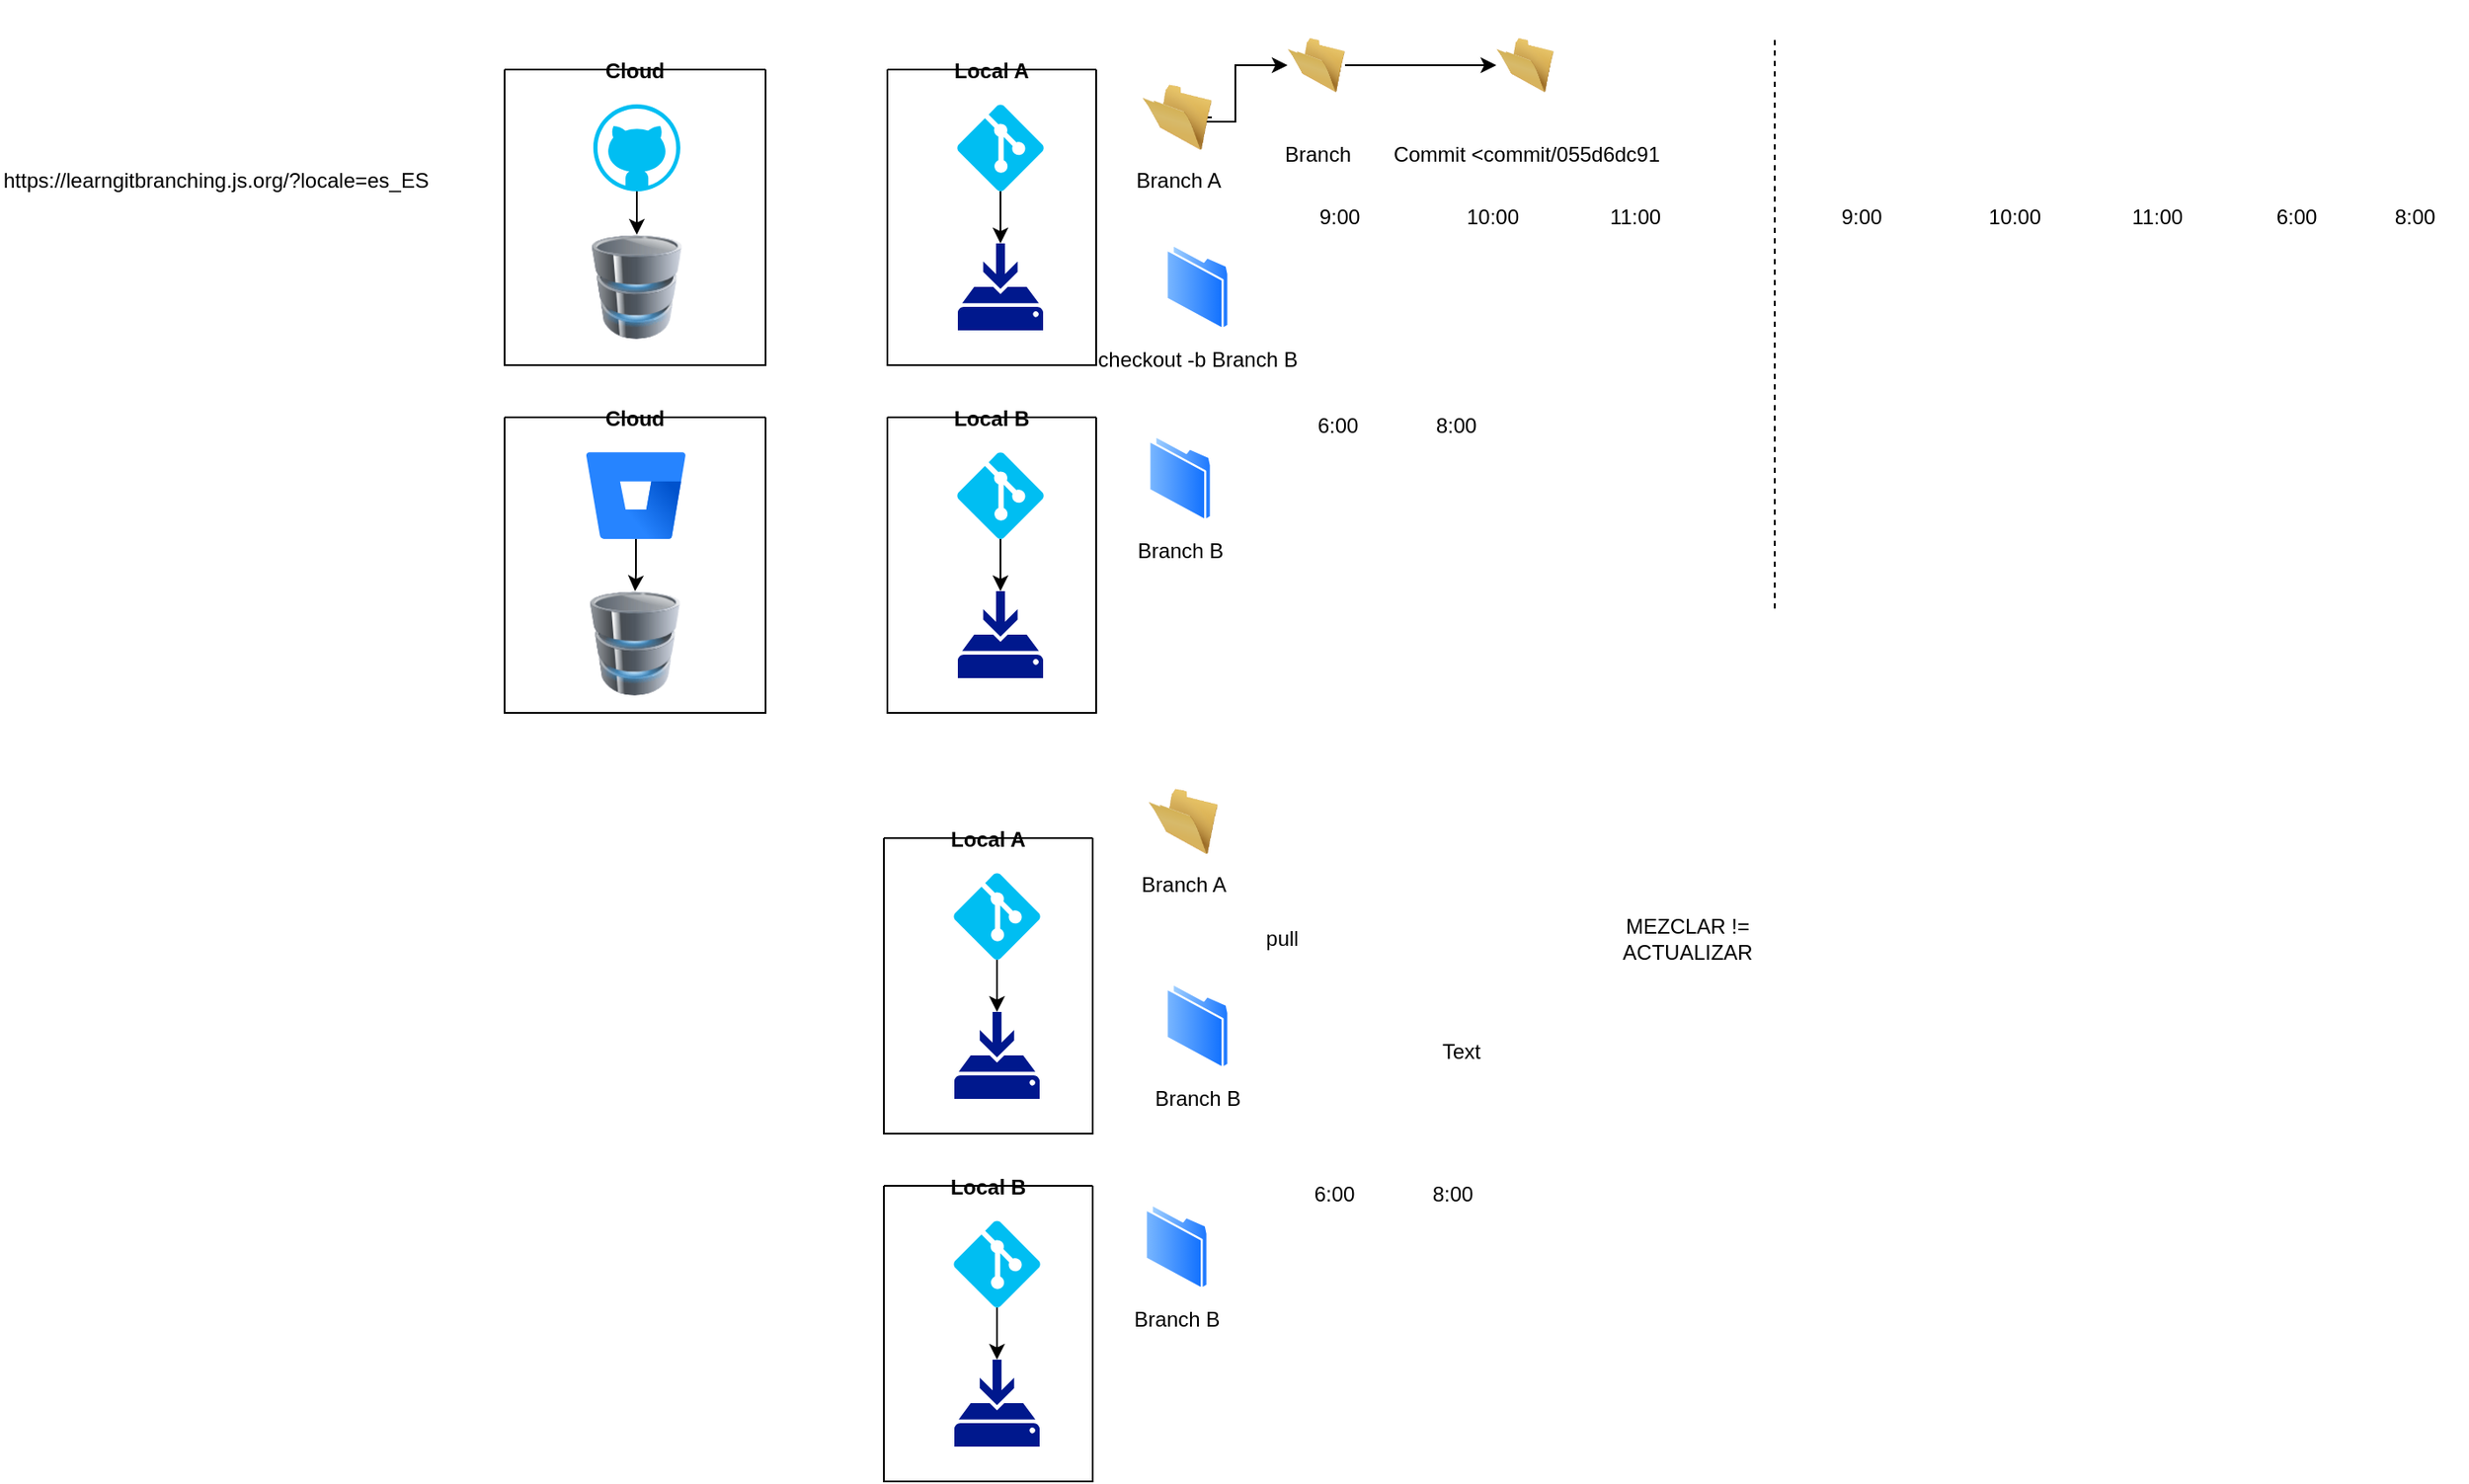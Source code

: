 <mxfile version="20.8.23" type="device"><diagram name="Página-1" id="cGzOBMIK2Kv6gn2JxDmw"><mxGraphModel dx="1446" dy="580" grid="1" gridSize="10" guides="1" tooltips="1" connect="1" arrows="1" fold="1" page="1" pageScale="1" pageWidth="827" pageHeight="1169" math="0" shadow="0"><root><mxCell id="0"/><mxCell id="1" parent="0"/><UserObject label="https://learngitbranching.js.org/?locale=es_ES&amp;nbsp;" link="https://learngitbranching.js.org/?locale=es_ES" id="FEXzO6hurcDYXL9vXZwF-6"><mxCell style="text;whiteSpace=wrap;html=1;" vertex="1" parent="1"><mxGeometry x="20" y="110" width="250" height="20" as="geometry"/></mxCell></UserObject><mxCell id="FEXzO6hurcDYXL9vXZwF-14" value="Local A" style="swimlane;startSize=0;" vertex="1" parent="1"><mxGeometry x="530" y="60" width="120" height="170" as="geometry"><mxRectangle x="555" y="60" width="50" height="40" as="alternateBounds"/></mxGeometry></mxCell><mxCell id="FEXzO6hurcDYXL9vXZwF-22" style="edgeStyle=orthogonalEdgeStyle;rounded=0;orthogonalLoop=1;jettySize=auto;html=1;entryX=0.5;entryY=0;entryDx=0;entryDy=0;entryPerimeter=0;" edge="1" parent="FEXzO6hurcDYXL9vXZwF-14" source="FEXzO6hurcDYXL9vXZwF-1" target="FEXzO6hurcDYXL9vXZwF-7"><mxGeometry relative="1" as="geometry"/></mxCell><mxCell id="FEXzO6hurcDYXL9vXZwF-1" value="" style="verticalLabelPosition=bottom;html=1;verticalAlign=top;align=center;strokeColor=none;fillColor=#00BEF2;shape=mxgraph.azure.git_repository;" vertex="1" parent="FEXzO6hurcDYXL9vXZwF-14"><mxGeometry x="40" y="20" width="50" height="50" as="geometry"/></mxCell><mxCell id="FEXzO6hurcDYXL9vXZwF-7" value="" style="sketch=0;aspect=fixed;pointerEvents=1;shadow=0;dashed=0;html=1;strokeColor=none;labelPosition=center;verticalLabelPosition=bottom;verticalAlign=top;align=center;fillColor=#00188D;shape=mxgraph.mscae.enterprise.backup_local" vertex="1" parent="FEXzO6hurcDYXL9vXZwF-14"><mxGeometry x="40.5" y="100" width="49" height="50" as="geometry"/></mxCell><mxCell id="FEXzO6hurcDYXL9vXZwF-16" value="Cloud" style="swimlane;startSize=0;" vertex="1" parent="1"><mxGeometry x="310" y="60" width="150" height="170" as="geometry"/></mxCell><mxCell id="FEXzO6hurcDYXL9vXZwF-9" value="" style="image;html=1;image=img/lib/clip_art/computers/Database_128x128.png" vertex="1" parent="FEXzO6hurcDYXL9vXZwF-16"><mxGeometry x="48" y="95" width="56" height="60" as="geometry"/></mxCell><mxCell id="FEXzO6hurcDYXL9vXZwF-2" value="" style="verticalLabelPosition=bottom;html=1;verticalAlign=top;align=center;strokeColor=none;fillColor=#00BEF2;shape=mxgraph.azure.github_code;pointerEvents=1;" vertex="1" parent="FEXzO6hurcDYXL9vXZwF-16"><mxGeometry x="51" y="20" width="50" height="50" as="geometry"/></mxCell><mxCell id="FEXzO6hurcDYXL9vXZwF-11" style="edgeStyle=orthogonalEdgeStyle;rounded=0;orthogonalLoop=1;jettySize=auto;html=1;entryX=0.5;entryY=0;entryDx=0;entryDy=0;" edge="1" parent="FEXzO6hurcDYXL9vXZwF-16" source="FEXzO6hurcDYXL9vXZwF-2" target="FEXzO6hurcDYXL9vXZwF-9"><mxGeometry relative="1" as="geometry"/></mxCell><mxCell id="FEXzO6hurcDYXL9vXZwF-19" value="Cloud" style="swimlane;startSize=0;" vertex="1" parent="1"><mxGeometry x="310" y="260" width="150" height="170" as="geometry"/></mxCell><mxCell id="FEXzO6hurcDYXL9vXZwF-21" style="edgeStyle=orthogonalEdgeStyle;rounded=0;orthogonalLoop=1;jettySize=auto;html=1;" edge="1" parent="FEXzO6hurcDYXL9vXZwF-19" source="FEXzO6hurcDYXL9vXZwF-18" target="FEXzO6hurcDYXL9vXZwF-20"><mxGeometry relative="1" as="geometry"/></mxCell><mxCell id="FEXzO6hurcDYXL9vXZwF-18" value="" style="image;image=img/lib/atlassian/Bitbucket_Logo.svg;" vertex="1" parent="FEXzO6hurcDYXL9vXZwF-19"><mxGeometry x="47" y="20" width="57" height="50" as="geometry"/></mxCell><mxCell id="FEXzO6hurcDYXL9vXZwF-20" value="" style="image;html=1;image=img/lib/clip_art/computers/Database_128x128.png" vertex="1" parent="FEXzO6hurcDYXL9vXZwF-19"><mxGeometry x="47" y="100" width="56" height="60" as="geometry"/></mxCell><mxCell id="FEXzO6hurcDYXL9vXZwF-27" style="edgeStyle=orthogonalEdgeStyle;rounded=0;orthogonalLoop=1;jettySize=auto;html=1;entryX=0;entryY=0.5;entryDx=0;entryDy=0;exitX=1;exitY=0.5;exitDx=0;exitDy=0;" edge="1" parent="1" source="FEXzO6hurcDYXL9vXZwF-31" target="FEXzO6hurcDYXL9vXZwF-25"><mxGeometry relative="1" as="geometry"><mxPoint x="720.0" y="65.034" as="sourcePoint"/><Array as="points"><mxPoint x="703" y="90"/><mxPoint x="730" y="90"/><mxPoint x="730" y="58"/></Array></mxGeometry></mxCell><mxCell id="FEXzO6hurcDYXL9vXZwF-33" style="edgeStyle=orthogonalEdgeStyle;rounded=0;orthogonalLoop=1;jettySize=auto;html=1;entryX=0;entryY=0.5;entryDx=0;entryDy=0;" edge="1" parent="1" source="FEXzO6hurcDYXL9vXZwF-25" target="FEXzO6hurcDYXL9vXZwF-32"><mxGeometry relative="1" as="geometry"/></mxCell><mxCell id="FEXzO6hurcDYXL9vXZwF-25" value="Branch" style="image;html=1;image=img/lib/clip_art/general/Empty_Folder_128x128.png" vertex="1" parent="1"><mxGeometry x="760" y="20" width="33" height="75" as="geometry"/></mxCell><mxCell id="FEXzO6hurcDYXL9vXZwF-31" value="Branch A" style="image;html=1;image=img/lib/clip_art/general/Empty_Folder_128x128.png" vertex="1" parent="1"><mxGeometry x="676.5" y="65" width="40" height="45" as="geometry"/></mxCell><mxCell id="FEXzO6hurcDYXL9vXZwF-32" value="Commit &amp;lt;commit/055d6dc91" style="image;html=1;image=img/lib/clip_art/general/Empty_Folder_128x128.png" vertex="1" parent="1"><mxGeometry x="880" y="20" width="33" height="75" as="geometry"/></mxCell><mxCell id="FEXzO6hurcDYXL9vXZwF-36" value="Local B" style="swimlane;startSize=0;" vertex="1" parent="1"><mxGeometry x="530" y="260" width="120" height="170" as="geometry"><mxRectangle x="555" y="60" width="50" height="40" as="alternateBounds"/></mxGeometry></mxCell><mxCell id="FEXzO6hurcDYXL9vXZwF-37" style="edgeStyle=orthogonalEdgeStyle;rounded=0;orthogonalLoop=1;jettySize=auto;html=1;entryX=0.5;entryY=0;entryDx=0;entryDy=0;entryPerimeter=0;" edge="1" parent="FEXzO6hurcDYXL9vXZwF-36" source="FEXzO6hurcDYXL9vXZwF-38" target="FEXzO6hurcDYXL9vXZwF-39"><mxGeometry relative="1" as="geometry"/></mxCell><mxCell id="FEXzO6hurcDYXL9vXZwF-38" value="" style="verticalLabelPosition=bottom;html=1;verticalAlign=top;align=center;strokeColor=none;fillColor=#00BEF2;shape=mxgraph.azure.git_repository;" vertex="1" parent="FEXzO6hurcDYXL9vXZwF-36"><mxGeometry x="40" y="20" width="50" height="50" as="geometry"/></mxCell><mxCell id="FEXzO6hurcDYXL9vXZwF-39" value="" style="sketch=0;aspect=fixed;pointerEvents=1;shadow=0;dashed=0;html=1;strokeColor=none;labelPosition=center;verticalLabelPosition=bottom;verticalAlign=top;align=center;fillColor=#00188D;shape=mxgraph.mscae.enterprise.backup_local" vertex="1" parent="FEXzO6hurcDYXL9vXZwF-36"><mxGeometry x="40.5" y="100" width="49" height="50" as="geometry"/></mxCell><mxCell id="FEXzO6hurcDYXL9vXZwF-42" value="Branch B" style="aspect=fixed;perimeter=ellipsePerimeter;html=1;align=center;shadow=0;dashed=0;spacingTop=3;image;image=img/lib/active_directory/folder.svg;" vertex="1" parent="1"><mxGeometry x="680" y="270" width="36.5" height="50" as="geometry"/></mxCell><mxCell id="FEXzO6hurcDYXL9vXZwF-44" value="checkout -b Branch B" style="aspect=fixed;perimeter=ellipsePerimeter;html=1;align=center;shadow=0;dashed=0;spacingTop=3;image;image=img/lib/active_directory/folder.svg;" vertex="1" parent="1"><mxGeometry x="690" y="160" width="36.5" height="50" as="geometry"/></mxCell><mxCell id="FEXzO6hurcDYXL9vXZwF-45" value="" style="shape=image;html=1;verticalAlign=top;verticalLabelPosition=bottom;labelBackgroundColor=#ffffff;imageAspect=0;aspect=fixed;image=https://cdn0.iconfinder.com/data/icons/phosphor-regular-vol-3/256/git-commit-128.png" vertex="1" parent="1"><mxGeometry x="760" y="152" width="58" height="58" as="geometry"/></mxCell><mxCell id="FEXzO6hurcDYXL9vXZwF-46" value="" style="shape=image;html=1;verticalAlign=top;verticalLabelPosition=bottom;labelBackgroundColor=#ffffff;imageAspect=0;aspect=fixed;image=https://cdn0.iconfinder.com/data/icons/phosphor-regular-vol-3/256/git-commit-128.png" vertex="1" parent="1"><mxGeometry x="850" y="152" width="58" height="58" as="geometry"/></mxCell><mxCell id="FEXzO6hurcDYXL9vXZwF-47" value="" style="shape=image;html=1;verticalAlign=top;verticalLabelPosition=bottom;labelBackgroundColor=#ffffff;imageAspect=0;aspect=fixed;image=https://cdn0.iconfinder.com/data/icons/phosphor-regular-vol-3/256/git-commit-128.png" vertex="1" parent="1"><mxGeometry x="930" y="152" width="58" height="58" as="geometry"/></mxCell><mxCell id="FEXzO6hurcDYXL9vXZwF-50" value="" style="shape=image;html=1;verticalAlign=top;verticalLabelPosition=bottom;labelBackgroundColor=#ffffff;imageAspect=0;aspect=fixed;image=https://cdn0.iconfinder.com/data/icons/phosphor-fill-vol-3/256/git-commit-fill-128.png" vertex="1" parent="1"><mxGeometry x="759" y="270" width="60" height="60" as="geometry"/></mxCell><mxCell id="FEXzO6hurcDYXL9vXZwF-51" value="" style="shape=image;html=1;verticalAlign=top;verticalLabelPosition=bottom;labelBackgroundColor=#ffffff;imageAspect=0;aspect=fixed;image=https://cdn0.iconfinder.com/data/icons/phosphor-fill-vol-3/256/git-commit-fill-128.png" vertex="1" parent="1"><mxGeometry x="827" y="270" width="60" height="60" as="geometry"/></mxCell><mxCell id="FEXzO6hurcDYXL9vXZwF-54" value="9:00" style="text;html=1;strokeColor=none;fillColor=none;align=center;verticalAlign=middle;whiteSpace=wrap;rounded=0;" vertex="1" parent="1"><mxGeometry x="760" y="130" width="60" height="30" as="geometry"/></mxCell><mxCell id="FEXzO6hurcDYXL9vXZwF-56" value="10:00" style="text;html=1;strokeColor=none;fillColor=none;align=center;verticalAlign=middle;whiteSpace=wrap;rounded=0;" vertex="1" parent="1"><mxGeometry x="848" y="130" width="60" height="30" as="geometry"/></mxCell><mxCell id="FEXzO6hurcDYXL9vXZwF-57" value="11:00" style="text;html=1;strokeColor=none;fillColor=none;align=center;verticalAlign=middle;whiteSpace=wrap;rounded=0;" vertex="1" parent="1"><mxGeometry x="930" y="130" width="60" height="30" as="geometry"/></mxCell><mxCell id="FEXzO6hurcDYXL9vXZwF-59" value="6:00" style="text;html=1;strokeColor=none;fillColor=none;align=center;verticalAlign=middle;whiteSpace=wrap;rounded=0;" vertex="1" parent="1"><mxGeometry x="759" y="250" width="60" height="30" as="geometry"/></mxCell><mxCell id="FEXzO6hurcDYXL9vXZwF-60" value="8:00" style="text;html=1;strokeColor=none;fillColor=none;align=center;verticalAlign=middle;whiteSpace=wrap;rounded=0;" vertex="1" parent="1"><mxGeometry x="827" y="250" width="60" height="30" as="geometry"/></mxCell><mxCell id="FEXzO6hurcDYXL9vXZwF-63" value="" style="endArrow=none;dashed=1;html=1;rounded=0;" edge="1" parent="1"><mxGeometry width="50" height="50" relative="1" as="geometry"><mxPoint x="1040" y="370" as="sourcePoint"/><mxPoint x="1040" y="40" as="targetPoint"/></mxGeometry></mxCell><mxCell id="FEXzO6hurcDYXL9vXZwF-64" value="" style="shape=image;html=1;verticalAlign=top;verticalLabelPosition=bottom;labelBackgroundColor=#ffffff;imageAspect=0;aspect=fixed;image=https://cdn0.iconfinder.com/data/icons/phosphor-regular-vol-3/256/git-commit-128.png" vertex="1" parent="1"><mxGeometry x="1060" y="152" width="58" height="58" as="geometry"/></mxCell><mxCell id="FEXzO6hurcDYXL9vXZwF-65" value="" style="shape=image;html=1;verticalAlign=top;verticalLabelPosition=bottom;labelBackgroundColor=#ffffff;imageAspect=0;aspect=fixed;image=https://cdn0.iconfinder.com/data/icons/phosphor-regular-vol-3/256/git-commit-128.png" vertex="1" parent="1"><mxGeometry x="1150" y="152" width="58" height="58" as="geometry"/></mxCell><mxCell id="FEXzO6hurcDYXL9vXZwF-66" value="" style="shape=image;html=1;verticalAlign=top;verticalLabelPosition=bottom;labelBackgroundColor=#ffffff;imageAspect=0;aspect=fixed;image=https://cdn0.iconfinder.com/data/icons/phosphor-regular-vol-3/256/git-commit-128.png" vertex="1" parent="1"><mxGeometry x="1230" y="152" width="58" height="58" as="geometry"/></mxCell><mxCell id="FEXzO6hurcDYXL9vXZwF-67" value="9:00" style="text;html=1;strokeColor=none;fillColor=none;align=center;verticalAlign=middle;whiteSpace=wrap;rounded=0;" vertex="1" parent="1"><mxGeometry x="1060" y="130" width="60" height="30" as="geometry"/></mxCell><mxCell id="FEXzO6hurcDYXL9vXZwF-68" value="10:00" style="text;html=1;strokeColor=none;fillColor=none;align=center;verticalAlign=middle;whiteSpace=wrap;rounded=0;" vertex="1" parent="1"><mxGeometry x="1148" y="130" width="60" height="30" as="geometry"/></mxCell><mxCell id="FEXzO6hurcDYXL9vXZwF-69" value="11:00" style="text;html=1;strokeColor=none;fillColor=none;align=center;verticalAlign=middle;whiteSpace=wrap;rounded=0;" vertex="1" parent="1"><mxGeometry x="1230" y="130" width="60" height="30" as="geometry"/></mxCell><mxCell id="FEXzO6hurcDYXL9vXZwF-70" value="" style="shape=image;html=1;verticalAlign=top;verticalLabelPosition=bottom;labelBackgroundColor=#ffffff;imageAspect=0;aspect=fixed;image=https://cdn0.iconfinder.com/data/icons/phosphor-fill-vol-3/256/git-commit-fill-128.png" vertex="1" parent="1"><mxGeometry x="1310" y="150" width="60" height="60" as="geometry"/></mxCell><mxCell id="FEXzO6hurcDYXL9vXZwF-71" value="" style="shape=image;html=1;verticalAlign=top;verticalLabelPosition=bottom;labelBackgroundColor=#ffffff;imageAspect=0;aspect=fixed;image=https://cdn0.iconfinder.com/data/icons/phosphor-fill-vol-3/256/git-commit-fill-128.png" vertex="1" parent="1"><mxGeometry x="1378" y="150" width="60" height="60" as="geometry"/></mxCell><mxCell id="FEXzO6hurcDYXL9vXZwF-72" value="6:00" style="text;html=1;strokeColor=none;fillColor=none;align=center;verticalAlign=middle;whiteSpace=wrap;rounded=0;" vertex="1" parent="1"><mxGeometry x="1310" y="130" width="60" height="30" as="geometry"/></mxCell><mxCell id="FEXzO6hurcDYXL9vXZwF-73" value="8:00" style="text;html=1;strokeColor=none;fillColor=none;align=center;verticalAlign=middle;whiteSpace=wrap;rounded=0;" vertex="1" parent="1"><mxGeometry x="1378" y="130" width="60" height="30" as="geometry"/></mxCell><mxCell id="FEXzO6hurcDYXL9vXZwF-74" value="Local A" style="swimlane;startSize=0;" vertex="1" parent="1"><mxGeometry x="528" y="502" width="120" height="170" as="geometry"><mxRectangle x="555" y="60" width="50" height="40" as="alternateBounds"/></mxGeometry></mxCell><mxCell id="FEXzO6hurcDYXL9vXZwF-75" style="edgeStyle=orthogonalEdgeStyle;rounded=0;orthogonalLoop=1;jettySize=auto;html=1;entryX=0.5;entryY=0;entryDx=0;entryDy=0;entryPerimeter=0;" edge="1" parent="FEXzO6hurcDYXL9vXZwF-74" source="FEXzO6hurcDYXL9vXZwF-76" target="FEXzO6hurcDYXL9vXZwF-77"><mxGeometry relative="1" as="geometry"/></mxCell><mxCell id="FEXzO6hurcDYXL9vXZwF-76" value="" style="verticalLabelPosition=bottom;html=1;verticalAlign=top;align=center;strokeColor=none;fillColor=#00BEF2;shape=mxgraph.azure.git_repository;" vertex="1" parent="FEXzO6hurcDYXL9vXZwF-74"><mxGeometry x="40" y="20" width="50" height="50" as="geometry"/></mxCell><mxCell id="FEXzO6hurcDYXL9vXZwF-77" value="" style="sketch=0;aspect=fixed;pointerEvents=1;shadow=0;dashed=0;html=1;strokeColor=none;labelPosition=center;verticalLabelPosition=bottom;verticalAlign=top;align=center;fillColor=#00188D;shape=mxgraph.mscae.enterprise.backup_local" vertex="1" parent="FEXzO6hurcDYXL9vXZwF-74"><mxGeometry x="40.5" y="100" width="49" height="50" as="geometry"/></mxCell><mxCell id="FEXzO6hurcDYXL9vXZwF-81" value="Local B" style="swimlane;startSize=0;" vertex="1" parent="1"><mxGeometry x="528" y="702" width="120" height="170" as="geometry"><mxRectangle x="555" y="60" width="50" height="40" as="alternateBounds"/></mxGeometry></mxCell><mxCell id="FEXzO6hurcDYXL9vXZwF-82" style="edgeStyle=orthogonalEdgeStyle;rounded=0;orthogonalLoop=1;jettySize=auto;html=1;entryX=0.5;entryY=0;entryDx=0;entryDy=0;entryPerimeter=0;" edge="1" parent="FEXzO6hurcDYXL9vXZwF-81" source="FEXzO6hurcDYXL9vXZwF-83" target="FEXzO6hurcDYXL9vXZwF-84"><mxGeometry relative="1" as="geometry"/></mxCell><mxCell id="FEXzO6hurcDYXL9vXZwF-83" value="" style="verticalLabelPosition=bottom;html=1;verticalAlign=top;align=center;strokeColor=none;fillColor=#00BEF2;shape=mxgraph.azure.git_repository;" vertex="1" parent="FEXzO6hurcDYXL9vXZwF-81"><mxGeometry x="40" y="20" width="50" height="50" as="geometry"/></mxCell><mxCell id="FEXzO6hurcDYXL9vXZwF-84" value="" style="sketch=0;aspect=fixed;pointerEvents=1;shadow=0;dashed=0;html=1;strokeColor=none;labelPosition=center;verticalLabelPosition=bottom;verticalAlign=top;align=center;fillColor=#00188D;shape=mxgraph.mscae.enterprise.backup_local" vertex="1" parent="FEXzO6hurcDYXL9vXZwF-81"><mxGeometry x="40.5" y="100" width="49" height="50" as="geometry"/></mxCell><mxCell id="FEXzO6hurcDYXL9vXZwF-85" value="Branch B" style="aspect=fixed;perimeter=ellipsePerimeter;html=1;align=center;shadow=0;dashed=0;spacingTop=3;image;image=img/lib/active_directory/folder.svg;" vertex="1" parent="1"><mxGeometry x="678" y="712" width="36.5" height="50" as="geometry"/></mxCell><mxCell id="FEXzO6hurcDYXL9vXZwF-90" value="" style="shape=image;html=1;verticalAlign=top;verticalLabelPosition=bottom;labelBackgroundColor=#ffffff;imageAspect=0;aspect=fixed;image=https://cdn0.iconfinder.com/data/icons/phosphor-fill-vol-3/256/git-commit-fill-128.png" vertex="1" parent="1"><mxGeometry x="757" y="712" width="60" height="60" as="geometry"/></mxCell><mxCell id="FEXzO6hurcDYXL9vXZwF-91" value="" style="shape=image;html=1;verticalAlign=top;verticalLabelPosition=bottom;labelBackgroundColor=#ffffff;imageAspect=0;aspect=fixed;image=https://cdn0.iconfinder.com/data/icons/phosphor-fill-vol-3/256/git-commit-fill-128.png" vertex="1" parent="1"><mxGeometry x="825" y="712" width="60" height="60" as="geometry"/></mxCell><mxCell id="FEXzO6hurcDYXL9vXZwF-95" value="6:00" style="text;html=1;strokeColor=none;fillColor=none;align=center;verticalAlign=middle;whiteSpace=wrap;rounded=0;" vertex="1" parent="1"><mxGeometry x="757" y="692" width="60" height="30" as="geometry"/></mxCell><mxCell id="FEXzO6hurcDYXL9vXZwF-96" value="8:00" style="text;html=1;strokeColor=none;fillColor=none;align=center;verticalAlign=middle;whiteSpace=wrap;rounded=0;" vertex="1" parent="1"><mxGeometry x="825" y="692" width="60" height="30" as="geometry"/></mxCell><mxCell id="FEXzO6hurcDYXL9vXZwF-97" value="Branch A" style="image;html=1;image=img/lib/clip_art/general/Empty_Folder_128x128.png" vertex="1" parent="1"><mxGeometry x="680" y="470" width="40" height="45" as="geometry"/></mxCell><mxCell id="FEXzO6hurcDYXL9vXZwF-99" value="" style="shape=image;html=1;verticalAlign=top;verticalLabelPosition=bottom;labelBackgroundColor=#ffffff;imageAspect=0;aspect=fixed;image=https://cdn0.iconfinder.com/data/icons/phosphor-regular-vol-3/256/git-commit-128.png" vertex="1" parent="1"><mxGeometry x="726.5" y="442" width="60" height="60" as="geometry"/></mxCell><mxCell id="FEXzO6hurcDYXL9vXZwF-100" value="Branch B" style="aspect=fixed;perimeter=ellipsePerimeter;html=1;align=center;shadow=0;dashed=0;spacingTop=3;image;image=img/lib/active_directory/folder.svg;" vertex="1" parent="1"><mxGeometry x="690" y="585" width="36.5" height="50" as="geometry"/></mxCell><mxCell id="FEXzO6hurcDYXL9vXZwF-101" value="" style="shape=image;html=1;verticalAlign=top;verticalLabelPosition=bottom;labelBackgroundColor=#ffffff;imageAspect=0;aspect=fixed;image=https://cdn0.iconfinder.com/data/icons/phosphor-fill-vol-3/256/git-commit-fill-128.png" vertex="1" parent="1"><mxGeometry x="740" y="575" width="60" height="60" as="geometry"/></mxCell><mxCell id="FEXzO6hurcDYXL9vXZwF-102" value="" style="shape=image;html=1;verticalAlign=top;verticalLabelPosition=bottom;labelBackgroundColor=#ffffff;imageAspect=0;aspect=fixed;image=https://cdn0.iconfinder.com/data/icons/phosphor-fill-vol-3/256/git-commit-fill-128.png" vertex="1" parent="1"><mxGeometry x="808" y="575" width="60" height="60" as="geometry"/></mxCell><mxCell id="FEXzO6hurcDYXL9vXZwF-105" value="pull" style="text;html=1;strokeColor=none;fillColor=none;align=center;verticalAlign=middle;whiteSpace=wrap;rounded=0;" vertex="1" parent="1"><mxGeometry x="726.5" y="545" width="60" height="30" as="geometry"/></mxCell><mxCell id="FEXzO6hurcDYXL9vXZwF-106" value="Text" style="text;html=1;strokeColor=none;fillColor=none;align=center;verticalAlign=middle;whiteSpace=wrap;rounded=0;" vertex="1" parent="1"><mxGeometry x="830" y="610" width="60" height="30" as="geometry"/></mxCell><mxCell id="FEXzO6hurcDYXL9vXZwF-107" value="MEZCLAR != ACTUALIZAR" style="text;html=1;strokeColor=none;fillColor=none;align=center;verticalAlign=middle;whiteSpace=wrap;rounded=0;" vertex="1" parent="1"><mxGeometry x="960" y="545" width="60" height="30" as="geometry"/></mxCell></root></mxGraphModel></diagram></mxfile>